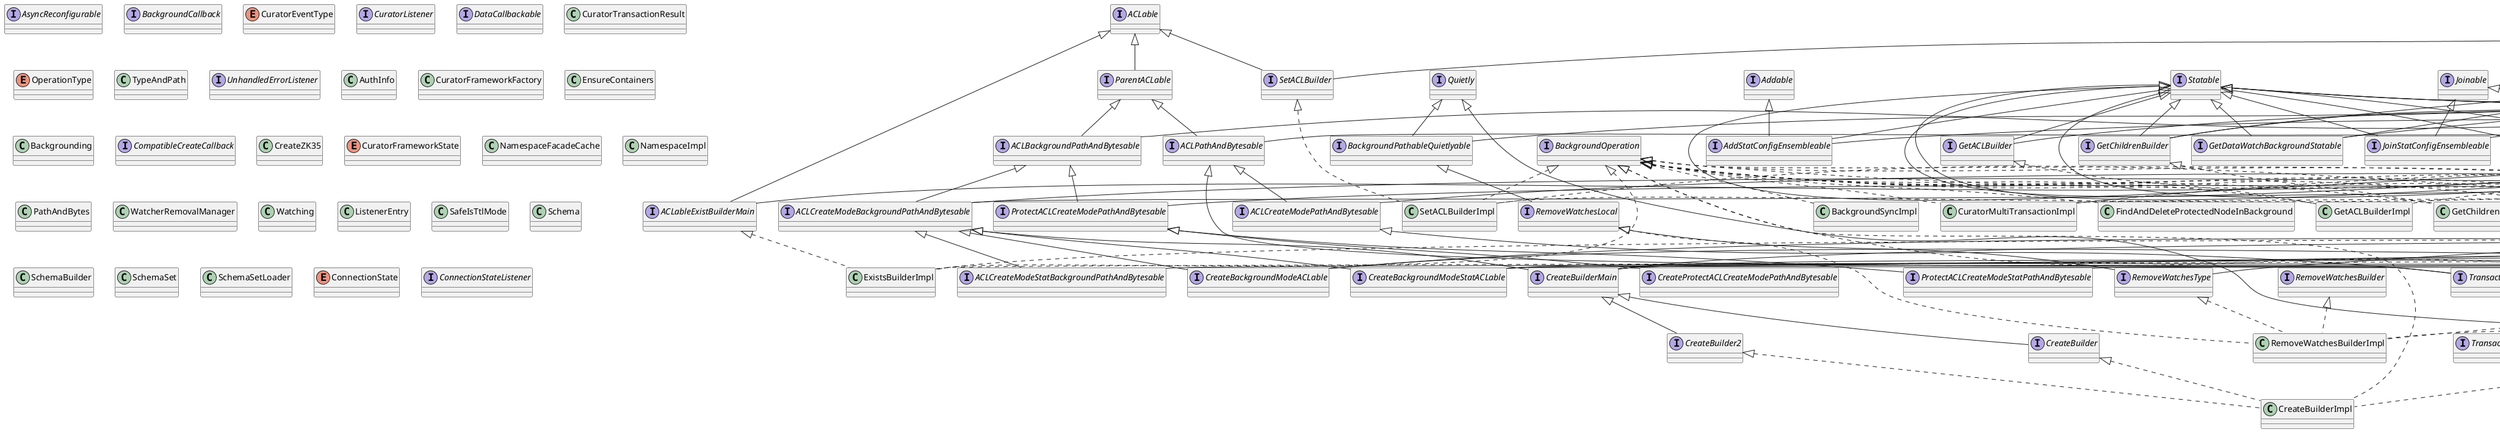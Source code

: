 @startuml

interface ACLable
interface ACLableExistBuilderMain extends ExistsBuilderMain, ACLable
interface ACLBackgroundPathAndBytesable extends ParentACLable, BackgroundPathAndBytesable
interface ACLCreateModeBackgroundPathAndBytesable extends ACLBackgroundPathAndBytesable, BackgroundPathAndBytesable, CreateModable
interface ACLCreateModePathAndBytesable extends ACLPathAndBytesable, CreateModable
interface ACLCreateModeStatBackgroundPathAndBytesable extends ACLCreateModeBackgroundPathAndBytesable, Statable
interface ACLPathAndBytesable extends ParentACLable, PathAndBytesable
interface ACLProvider extends InternalACLProvider
interface Addable
interface AddStatConfigEnsembleable extends Addable, ConfigureEnsembleable, Statable
interface AsyncReconfigurable
interface Backgroundable
interface BackgroundCallback
interface BackgroundEnsembleable extends Backgroundable, Ensembleable
interface BackgroundPathable extends Backgroundable, Pathable
interface BackgroundPathableQuietlyable extends BackgroundPathable, Quietly
interface BackgroundPathAndBytesable extends Backgroundable, PathAndBytesable
interface BackgroundVersionable extends BackgroundPathable, Versionable
interface ChildrenDeletable extends BackgroundVersionable
interface Compressible
interface CompressionProvider
interface ConfigureEnsembleable extends Ensembleable
interface CreateBackgroundModeACLable extends BackgroundPathAndBytesable, CreateModable, ACLCreateModeBackgroundPathAndBytesable
interface CreateBackgroundModeStatACLable extends BackgroundPathAndBytesable, CreateModable, ACLCreateModeBackgroundPathAndBytesable, Statable
interface CreateBuilder extends CreateBuilderMain
interface CreateBuilder2 extends CreateBuilderMain
interface CreateBuilderMain extends BackgroundPathAndBytesable, CreateModable, ACLCreateModeBackgroundPathAndBytesable, Compressible, Statable
interface CreateModable
interface CreateProtectACLCreateModePathAndBytesable extends ProtectACLCreateModePathAndBytesable
interface CuratorEvent
enum CuratorEventType
interface CuratorListener
interface CuratorWatcher
interface DataCallbackable
interface Decompressible
interface DeleteBuilder extends Quietly, DeleteBuilderMain
interface DeleteBuilderMain extends GuaranteeableDeletable, ChildrenDeletable
interface Ensembleable
interface ErrorListenerEnsembleable extends Ensembleable
interface ErrorListenerMultiTransactionMain extends CuratorMultiTransactionMain
interface ErrorListenerPathable extends Pathable
interface ErrorListenerPathAndBytesable extends PathAndBytesable
interface ErrorListenerReconfigBuilderMain extends ReconfigBuilderMain
interface ExistsBuilder extends ExistsBuilderMain
interface ExistsBuilderMain extends Watchable, BackgroundPathable
interface GetACLBuilder extends BackgroundPathable, Statable
interface GetChildrenBuilder extends Watchable, BackgroundPathable, Statable
interface GetConfigBuilder extends Ensembleable, Backgroundable, Watchable, Statable
interface GetDataBuilder extends Watchable, BackgroundPathable, Statable, Decompressible
interface GetDataWatchBackgroundStatable extends Watchable, BackgroundPathable, Statable
interface Guaranteeable
interface GuaranteeableDeletable extends Guaranteeable, BackgroundVersionable
interface Joinable
interface JoinStatConfigEnsembleable extends Joinable, ConfigureEnsembleable, Statable
interface Leaveable
interface LeaveStatConfigEnsembleable extends Leaveable, ConfigureEnsembleable, Statable
interface Membersable
interface ParentACLable extends ACLable
interface Pathable
interface PathAndBytesable
interface ProtectACLCreateModePathAndBytesable extends ACLBackgroundPathAndBytesable, CreateModable
interface ProtectACLCreateModeStatPathAndBytesable extends ProtectACLCreateModePathAndBytesable, Statable
interface Quietly
interface ReconfigBuilder extends ReconfigBuilderMain, Backgroundable
interface ReconfigBuilderMain extends Joinable, Leaveable, Membersable
interface RemoveWatchesBuilder
interface RemoveWatchesLocal extends BackgroundPathableQuietlyable
interface RemoveWatchesType extends RemoveWatchesLocal, Guaranteeable
interface SetACLBuilder extends ACLable, Versionable
interface SetDataBackgroundVersionable extends BackgroundPathAndBytesable, Versionable
interface SetDataBuilder extends BackgroundPathAndBytesable, Versionable, Compressible
interface Statable
interface StatConfigureEnsembleable extends Statable, ConfigureEnsembleable
interface StatPathable extends Pathable, Statable
interface SyncBuilder extends BackgroundPathable
interface TempGetDataBuilder extends StatPathable, Decompressible, Pathable
interface CuratorMultiTransaction extends Backgroundable, CuratorMultiTransactionMain
interface CuratorMultiTransactionMain
interface CuratorOp
interface CuratorTransaction
interface CuratorTransactionBridge
interface CuratorTransactionFinal extends CuratorTransaction
class CuratorTransactionResult
enum OperationType
interface TransactionCheckBuilder extends Pathable, Versionable
interface TransactionCreateBuilder extends TransactionCreateBuilder2
interface TransactionCreateBuilder2 extends PathAndBytesable, CreateModable, ACLPathAndBytesable, ACLCreateModePathAndBytesable, Compressible
interface TransactionDeleteBuilder extends Pathable, Versionable
interface TransactionOp
interface TransactionSetDataBuilder extends PathAndBytesable, Versionable, VersionPathAndBytesable, Compressible
class TypeAndPath
interface UnhandledErrorListener
interface Versionable
interface VersionPathAndBytesable extends Versionable, PathAndBytesable
interface Watchable
interface WatchBackgroundEnsembleable extends Watchable, BackgroundEnsembleable
interface WatchPathable extends Watchable, Pathable
class AuthInfo
interface CuratorFramework extends Closeable
class CuratorFrameworkFactory
interface CuratorTempFramework extends Closeable
class EnsureContainers
class ACLing implements InternalACLProvider
class Backgrounding
interface BackgroundOperation
class BackgroundSyncImpl implements BackgroundOperation
interface CompatibleCreateCallback
class CreateBuilderImpl implements CreateBuilder, CreateBuilder2, BackgroundOperation, ErrorListenerPathAndBytesable
class CreateZK35
class CuratorEventImpl implements CuratorEvent
class CuratorFrameworkImpl implements CuratorFramework
enum CuratorFrameworkState
class CuratorMultiTransactionImpl implements CuratorMultiTransaction, CuratorMultiTransactionMain, BackgroundOperation, ErrorListenerMultiTransactionMain
class CuratorMultiTransactionRecord extends MultiTransactionRecord
class CuratorTempFrameworkImpl implements CuratorTempFramework
class CuratorTransactionImpl implements CuratorTransaction, CuratorTransactionBridge, CuratorTransactionFinal
class DefaultACLProvider implements ACLProvider
class DeleteBuilderImpl implements DeleteBuilder, BackgroundOperation, ErrorListenerPathable
class EnsembleTracker implements Closeable, CuratorWatcher
class ExistsBuilderImpl implements ExistsBuilder, BackgroundOperation, ErrorListenerPathable, ACLableExistBuilderMain
class ExtractingCuratorOp implements CuratorOp
class FailedDeleteManager extends FailedOperationManager
abstract class FailedOperationManager
class FailedRemoveWatchManager extends FailedOperationManager
class FindAndDeleteProtectedNodeInBackground implements BackgroundOperation
class GetACLBuilderImpl implements GetACLBuilder, BackgroundOperation, ErrorListenerPathable
class GetChildrenBuilderImpl implements GetChildrenBuilder, BackgroundOperation, ErrorListenerPathable
class GetConfigBuilderImpl implements GetConfigBuilder, BackgroundOperation, ErrorListenerEnsembleable
class GetDataBuilderImpl implements GetDataBuilder, BackgroundOperation, ErrorListenerPathable
class GzipCompressionProvider implements CompressionProvider
interface InternalConnectionHandler
class NamespaceFacade extends CuratorFrameworkImpl
class NamespaceFacadeCache
class NamespaceImpl
class NamespaceWatchedEvent extends WatchedEvent
class NamespaceWatcher implements Watcher, Closeable
class OperationAndData implements Delayed, RetrySleeper
class PathAndBytes
class ReconfigBuilderImpl implements ReconfigBuilder, BackgroundOperation, ErrorListenerReconfigBuilderMain
class RemoveWatchesBuilderImpl implements RemoveWatchesBuilder, RemoveWatchesType, RemoveWatchesLocal, BackgroundOperation, ErrorListenerPathable
class SetACLBuilderImpl implements SetACLBuilder, BackgroundPathable, BackgroundOperation, ErrorListenerPathable
class SetDataBuilderImpl implements SetDataBuilder, BackgroundOperation, ErrorListenerPathAndBytesable
class StandardInternalConnectionHandler implements InternalConnectionHandler
class SyncBuilderImpl implements SyncBuilder, BackgroundOperation, ErrorListenerPathable
class TempGetDataBuilderImpl implements TempGetDataBuilder
class TransactionOpImpl implements TransactionOp
class WatcherRemovalFacade extends CuratorFrameworkImpl implements WatcherRemoveCuratorFramework
class WatcherRemovalManager
class Watching
interface Listenable
class ListenerContainer implements Listenable
class ListenerEntry
class SafeIsTtlMode
class DefaultSchemaValidator implements SchemaValidator
class Schema
class SchemaBuilder
class SchemaSet
class SchemaSetLoader
interface SchemaValidator
class SchemaViolation extends RuntimeException
enum ConnectionState
interface ConnectionStateErrorPolicy
interface ConnectionStateListener
class ConnectionStateManager implements Closeable
class SessionConnectionStateErrorPolicy implements ConnectionStateErrorPolicy
class StandardConnectionStateErrorPolicy implements ConnectionStateErrorPolicy
interface WatcherRemoveCuratorFramework extends CuratorFramework

@enduml